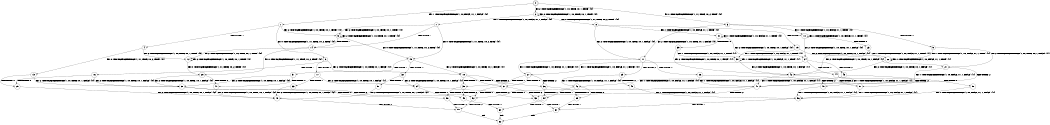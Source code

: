 digraph BCG {
size = "7, 10.5";
center = TRUE;
node [shape = circle];
0 [peripheries = 2];
0 -> 1 [label = "EX !1 !ATOMIC_EXCH_BRANCH (1, +0, FALSE, +1, 1, FALSE) !{0}"];
0 -> 2 [label = "EX !2 !ATOMIC_EXCH_BRANCH (1, +0, TRUE, +0, 1, TRUE) !{0}"];
0 -> 3 [label = "EX !0 !ATOMIC_EXCH_BRANCH (1, +1, TRUE, +0, 2, TRUE) !{0}"];
1 -> 4 [label = "TERMINATE !1"];
1 -> 5 [label = "EX !2 !ATOMIC_EXCH_BRANCH (1, +0, TRUE, +0, 1, TRUE) !{0}"];
1 -> 6 [label = "EX !0 !ATOMIC_EXCH_BRANCH (1, +1, TRUE, +0, 2, TRUE) !{0}"];
2 -> 7 [label = "EX !1 !ATOMIC_EXCH_BRANCH (1, +0, FALSE, +1, 1, FALSE) !{0}"];
2 -> 8 [label = "EX !0 !ATOMIC_EXCH_BRANCH (1, +1, TRUE, +0, 2, TRUE) !{0}"];
2 -> 2 [label = "EX !2 !ATOMIC_EXCH_BRANCH (1, +0, TRUE, +0, 1, TRUE) !{0}"];
3 -> 9 [label = "TERMINATE !0"];
3 -> 10 [label = "EX !1 !ATOMIC_EXCH_BRANCH (1, +0, FALSE, +1, 1, TRUE) !{0}"];
3 -> 11 [label = "EX !2 !ATOMIC_EXCH_BRANCH (1, +0, TRUE, +0, 1, FALSE) !{0}"];
4 -> 12 [label = "EX !2 !ATOMIC_EXCH_BRANCH (1, +0, TRUE, +0, 1, TRUE) !{0}"];
4 -> 13 [label = "EX !0 !ATOMIC_EXCH_BRANCH (1, +1, TRUE, +0, 2, TRUE) !{0}"];
5 -> 14 [label = "TERMINATE !1"];
5 -> 15 [label = "EX !0 !ATOMIC_EXCH_BRANCH (1, +1, TRUE, +0, 2, TRUE) !{0}"];
5 -> 5 [label = "EX !2 !ATOMIC_EXCH_BRANCH (1, +0, TRUE, +0, 1, TRUE) !{0}"];
6 -> 16 [label = "TERMINATE !1"];
6 -> 17 [label = "TERMINATE !0"];
6 -> 18 [label = "EX !2 !ATOMIC_EXCH_BRANCH (1, +0, TRUE, +0, 1, FALSE) !{0}"];
7 -> 14 [label = "TERMINATE !1"];
7 -> 15 [label = "EX !0 !ATOMIC_EXCH_BRANCH (1, +1, TRUE, +0, 2, TRUE) !{0}"];
7 -> 5 [label = "EX !2 !ATOMIC_EXCH_BRANCH (1, +0, TRUE, +0, 1, TRUE) !{0}"];
8 -> 19 [label = "TERMINATE !0"];
8 -> 20 [label = "EX !1 !ATOMIC_EXCH_BRANCH (1, +0, FALSE, +1, 1, TRUE) !{0}"];
8 -> 11 [label = "EX !2 !ATOMIC_EXCH_BRANCH (1, +0, TRUE, +0, 1, FALSE) !{0}"];
9 -> 21 [label = "EX !2 !ATOMIC_EXCH_BRANCH (1, +0, TRUE, +0, 1, FALSE) !{1}"];
9 -> 22 [label = "EX !1 !ATOMIC_EXCH_BRANCH (1, +0, FALSE, +1, 1, TRUE) !{1}"];
10 -> 23 [label = "TERMINATE !0"];
10 -> 24 [label = "EX !2 !ATOMIC_EXCH_BRANCH (1, +0, TRUE, +0, 1, FALSE) !{0}"];
10 -> 10 [label = "EX !1 !ATOMIC_EXCH_BRANCH (1, +0, FALSE, +1, 1, TRUE) !{0}"];
11 -> 25 [label = "TERMINATE !2"];
11 -> 26 [label = "TERMINATE !0"];
11 -> 27 [label = "EX !1 !ATOMIC_EXCH_BRANCH (1, +0, FALSE, +1, 1, FALSE) !{0}"];
12 -> 28 [label = "EX !0 !ATOMIC_EXCH_BRANCH (1, +1, TRUE, +0, 2, TRUE) !{0}"];
12 -> 12 [label = "EX !2 !ATOMIC_EXCH_BRANCH (1, +0, TRUE, +0, 1, TRUE) !{0}"];
13 -> 29 [label = "TERMINATE !0"];
13 -> 30 [label = "EX !2 !ATOMIC_EXCH_BRANCH (1, +0, TRUE, +0, 1, FALSE) !{0}"];
14 -> 28 [label = "EX !0 !ATOMIC_EXCH_BRANCH (1, +1, TRUE, +0, 2, TRUE) !{0}"];
14 -> 12 [label = "EX !2 !ATOMIC_EXCH_BRANCH (1, +0, TRUE, +0, 1, TRUE) !{0}"];
15 -> 31 [label = "TERMINATE !1"];
15 -> 32 [label = "TERMINATE !0"];
15 -> 18 [label = "EX !2 !ATOMIC_EXCH_BRANCH (1, +0, TRUE, +0, 1, FALSE) !{0}"];
16 -> 29 [label = "TERMINATE !0"];
16 -> 30 [label = "EX !2 !ATOMIC_EXCH_BRANCH (1, +0, TRUE, +0, 1, FALSE) !{0}"];
17 -> 33 [label = "TERMINATE !1"];
17 -> 34 [label = "EX !2 !ATOMIC_EXCH_BRANCH (1, +0, TRUE, +0, 1, FALSE) !{1}"];
18 -> 35 [label = "TERMINATE !1"];
18 -> 36 [label = "TERMINATE !2"];
18 -> 37 [label = "TERMINATE !0"];
19 -> 38 [label = "EX !1 !ATOMIC_EXCH_BRANCH (1, +0, FALSE, +1, 1, TRUE) !{1}"];
19 -> 21 [label = "EX !2 !ATOMIC_EXCH_BRANCH (1, +0, TRUE, +0, 1, FALSE) !{1}"];
20 -> 39 [label = "TERMINATE !0"];
20 -> 24 [label = "EX !2 !ATOMIC_EXCH_BRANCH (1, +0, TRUE, +0, 1, FALSE) !{0}"];
20 -> 20 [label = "EX !1 !ATOMIC_EXCH_BRANCH (1, +0, FALSE, +1, 1, TRUE) !{0}"];
21 -> 40 [label = "TERMINATE !2"];
21 -> 41 [label = "EX !1 !ATOMIC_EXCH_BRANCH (1, +0, FALSE, +1, 1, FALSE) !{1}"];
22 -> 42 [label = "EX !2 !ATOMIC_EXCH_BRANCH (1, +0, TRUE, +0, 1, FALSE) !{1}"];
22 -> 22 [label = "EX !1 !ATOMIC_EXCH_BRANCH (1, +0, FALSE, +1, 1, TRUE) !{1}"];
23 -> 42 [label = "EX !2 !ATOMIC_EXCH_BRANCH (1, +0, TRUE, +0, 1, FALSE) !{1}"];
23 -> 22 [label = "EX !1 !ATOMIC_EXCH_BRANCH (1, +0, FALSE, +1, 1, TRUE) !{1}"];
24 -> 43 [label = "TERMINATE !2"];
24 -> 44 [label = "TERMINATE !0"];
24 -> 27 [label = "EX !1 !ATOMIC_EXCH_BRANCH (1, +0, FALSE, +1, 1, FALSE) !{0}"];
25 -> 45 [label = "TERMINATE !0"];
25 -> 46 [label = "EX !1 !ATOMIC_EXCH_BRANCH (1, +0, FALSE, +1, 1, FALSE) !{0}"];
26 -> 40 [label = "TERMINATE !2"];
26 -> 41 [label = "EX !1 !ATOMIC_EXCH_BRANCH (1, +0, FALSE, +1, 1, FALSE) !{1}"];
27 -> 35 [label = "TERMINATE !1"];
27 -> 36 [label = "TERMINATE !2"];
27 -> 37 [label = "TERMINATE !0"];
28 -> 47 [label = "TERMINATE !0"];
28 -> 30 [label = "EX !2 !ATOMIC_EXCH_BRANCH (1, +0, TRUE, +0, 1, FALSE) !{0}"];
29 -> 48 [label = "EX !2 !ATOMIC_EXCH_BRANCH (1, +0, TRUE, +0, 1, FALSE) !{2}"];
30 -> 49 [label = "TERMINATE !2"];
30 -> 50 [label = "TERMINATE !0"];
31 -> 47 [label = "TERMINATE !0"];
31 -> 30 [label = "EX !2 !ATOMIC_EXCH_BRANCH (1, +0, TRUE, +0, 1, FALSE) !{0}"];
32 -> 51 [label = "TERMINATE !1"];
32 -> 34 [label = "EX !2 !ATOMIC_EXCH_BRANCH (1, +0, TRUE, +0, 1, FALSE) !{1}"];
33 -> 48 [label = "EX !2 !ATOMIC_EXCH_BRANCH (1, +0, TRUE, +0, 1, FALSE) !{2}"];
34 -> 52 [label = "TERMINATE !1"];
34 -> 53 [label = "TERMINATE !2"];
35 -> 49 [label = "TERMINATE !2"];
35 -> 50 [label = "TERMINATE !0"];
36 -> 54 [label = "TERMINATE !1"];
36 -> 55 [label = "TERMINATE !0"];
37 -> 52 [label = "TERMINATE !1"];
37 -> 53 [label = "TERMINATE !2"];
38 -> 42 [label = "EX !2 !ATOMIC_EXCH_BRANCH (1, +0, TRUE, +0, 1, FALSE) !{1}"];
38 -> 38 [label = "EX !1 !ATOMIC_EXCH_BRANCH (1, +0, FALSE, +1, 1, TRUE) !{1}"];
39 -> 42 [label = "EX !2 !ATOMIC_EXCH_BRANCH (1, +0, TRUE, +0, 1, FALSE) !{1}"];
39 -> 38 [label = "EX !1 !ATOMIC_EXCH_BRANCH (1, +0, FALSE, +1, 1, TRUE) !{1}"];
40 -> 56 [label = "EX !1 !ATOMIC_EXCH_BRANCH (1, +0, FALSE, +1, 1, FALSE) !{1}"];
41 -> 52 [label = "TERMINATE !1"];
41 -> 53 [label = "TERMINATE !2"];
42 -> 57 [label = "TERMINATE !2"];
42 -> 41 [label = "EX !1 !ATOMIC_EXCH_BRANCH (1, +0, FALSE, +1, 1, FALSE) !{1}"];
43 -> 58 [label = "TERMINATE !0"];
43 -> 46 [label = "EX !1 !ATOMIC_EXCH_BRANCH (1, +0, FALSE, +1, 1, FALSE) !{0}"];
44 -> 57 [label = "TERMINATE !2"];
44 -> 41 [label = "EX !1 !ATOMIC_EXCH_BRANCH (1, +0, FALSE, +1, 1, FALSE) !{1}"];
45 -> 56 [label = "EX !1 !ATOMIC_EXCH_BRANCH (1, +0, FALSE, +1, 1, FALSE) !{1}"];
46 -> 54 [label = "TERMINATE !1"];
46 -> 55 [label = "TERMINATE !0"];
47 -> 48 [label = "EX !2 !ATOMIC_EXCH_BRANCH (1, +0, TRUE, +0, 1, FALSE) !{2}"];
48 -> 59 [label = "TERMINATE !2"];
49 -> 60 [label = "TERMINATE !0"];
50 -> 59 [label = "TERMINATE !2"];
51 -> 48 [label = "EX !2 !ATOMIC_EXCH_BRANCH (1, +0, TRUE, +0, 1, FALSE) !{2}"];
52 -> 59 [label = "TERMINATE !2"];
53 -> 61 [label = "TERMINATE !1"];
54 -> 60 [label = "TERMINATE !0"];
55 -> 61 [label = "TERMINATE !1"];
56 -> 61 [label = "TERMINATE !1"];
57 -> 56 [label = "EX !1 !ATOMIC_EXCH_BRANCH (1, +0, FALSE, +1, 1, FALSE) !{1}"];
58 -> 56 [label = "EX !1 !ATOMIC_EXCH_BRANCH (1, +0, FALSE, +1, 1, FALSE) !{1}"];
59 -> 62 [label = "exit"];
60 -> 62 [label = "exit"];
61 -> 62 [label = "exit"];
}
